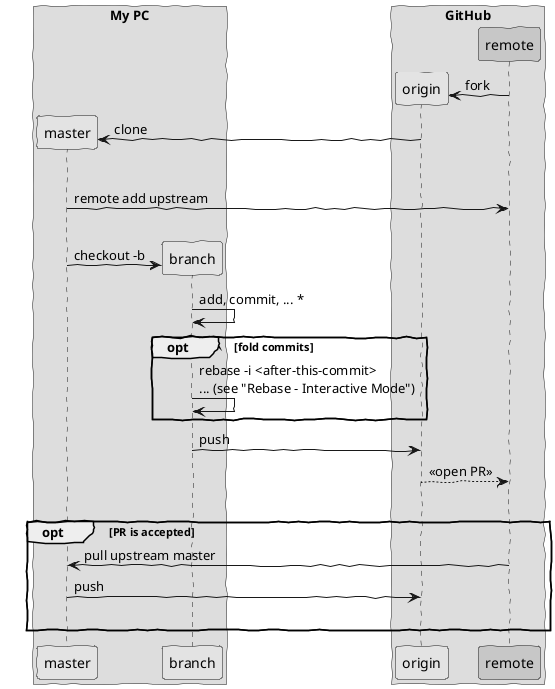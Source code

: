 @startuml
skinparam handwritten true
skinparam monochrome true
skinparam BoxPadding 32
skinparam dpi 96


box "My PC"
participant master
participant branch
end box
box "GitHub"
participant origin
participant remote #c0c0ff
end box

create origin
remote -> origin: fork
create master
origin -> master: clone
|||
master -> remote: remote add upstream
|||
create branch
master -> branch : checkout -b
branch -> branch: add, commit, ... *
opt fold commits
    branch -> branch: rebase -i <after-this-commit>\n... (see "Rebase - Interactive Mode")
end
branch -> origin: push
origin --> remote: <<open PR>>
|||
opt PR is accepted
    remote -> master: pull upstream master
    master -> origin: push
|||
end
@enduml